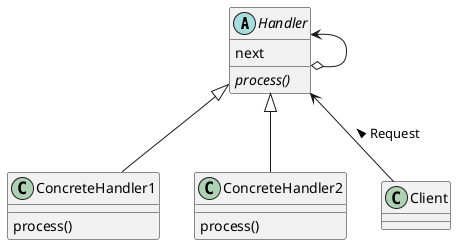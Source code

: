 @startuml

abstract class Handler {
	next
	{abstract} process()
}

class ConcreteHandler1 {
	process()
}

class ConcreteHandler2 {
	process()
}

Handler <|-- ConcreteHandler1
Handler <|-- ConcreteHandler2
Handler <--o Handler
Handler <-- Client : < Request

@enduml